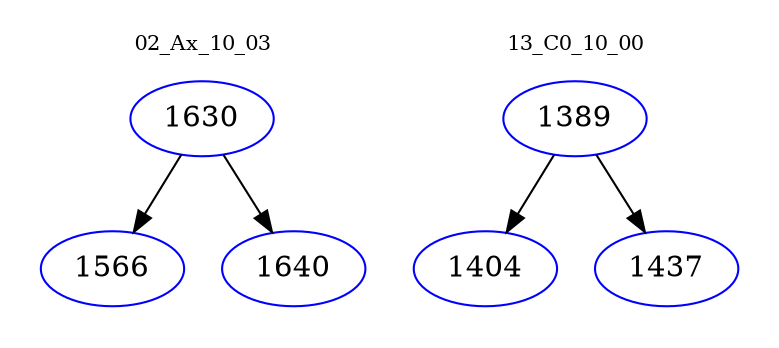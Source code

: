 digraph{
subgraph cluster_0 {
color = white
label = "02_Ax_10_03";
fontsize=10;
T0_1630 [label="1630", color="blue"]
T0_1630 -> T0_1566 [color="black"]
T0_1566 [label="1566", color="blue"]
T0_1630 -> T0_1640 [color="black"]
T0_1640 [label="1640", color="blue"]
}
subgraph cluster_1 {
color = white
label = "13_C0_10_00";
fontsize=10;
T1_1389 [label="1389", color="blue"]
T1_1389 -> T1_1404 [color="black"]
T1_1404 [label="1404", color="blue"]
T1_1389 -> T1_1437 [color="black"]
T1_1437 [label="1437", color="blue"]
}
}
